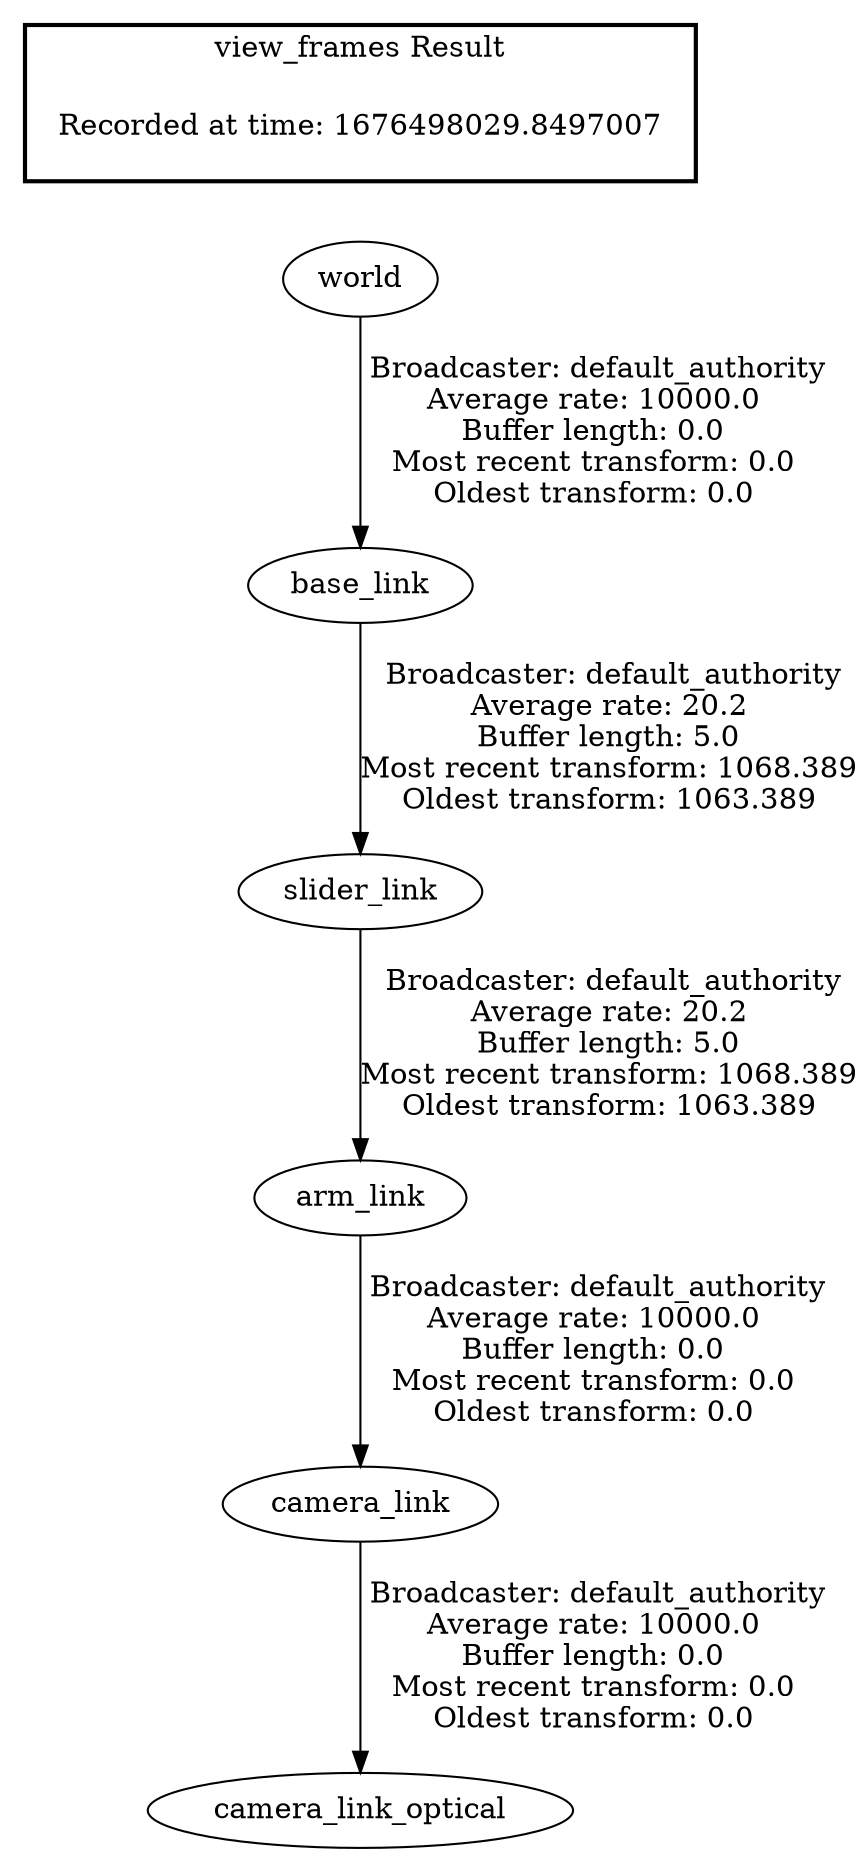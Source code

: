 digraph G {
"slider_link" -> "arm_link"[label=" Broadcaster: default_authority\nAverage rate: 20.2\nBuffer length: 5.0\nMost recent transform: 1068.389\nOldest transform: 1063.389\n"];
"base_link" -> "slider_link"[label=" Broadcaster: default_authority\nAverage rate: 20.2\nBuffer length: 5.0\nMost recent transform: 1068.389\nOldest transform: 1063.389\n"];
"world" -> "base_link"[label=" Broadcaster: default_authority\nAverage rate: 10000.0\nBuffer length: 0.0\nMost recent transform: 0.0\nOldest transform: 0.0\n"];
"arm_link" -> "camera_link"[label=" Broadcaster: default_authority\nAverage rate: 10000.0\nBuffer length: 0.0\nMost recent transform: 0.0\nOldest transform: 0.0\n"];
"camera_link" -> "camera_link_optical"[label=" Broadcaster: default_authority\nAverage rate: 10000.0\nBuffer length: 0.0\nMost recent transform: 0.0\nOldest transform: 0.0\n"];
edge [style=invis];
 subgraph cluster_legend { style=bold; color=black; label ="view_frames Result";
"Recorded at time: 1676498029.8497007"[ shape=plaintext ] ;
}->"world";
}